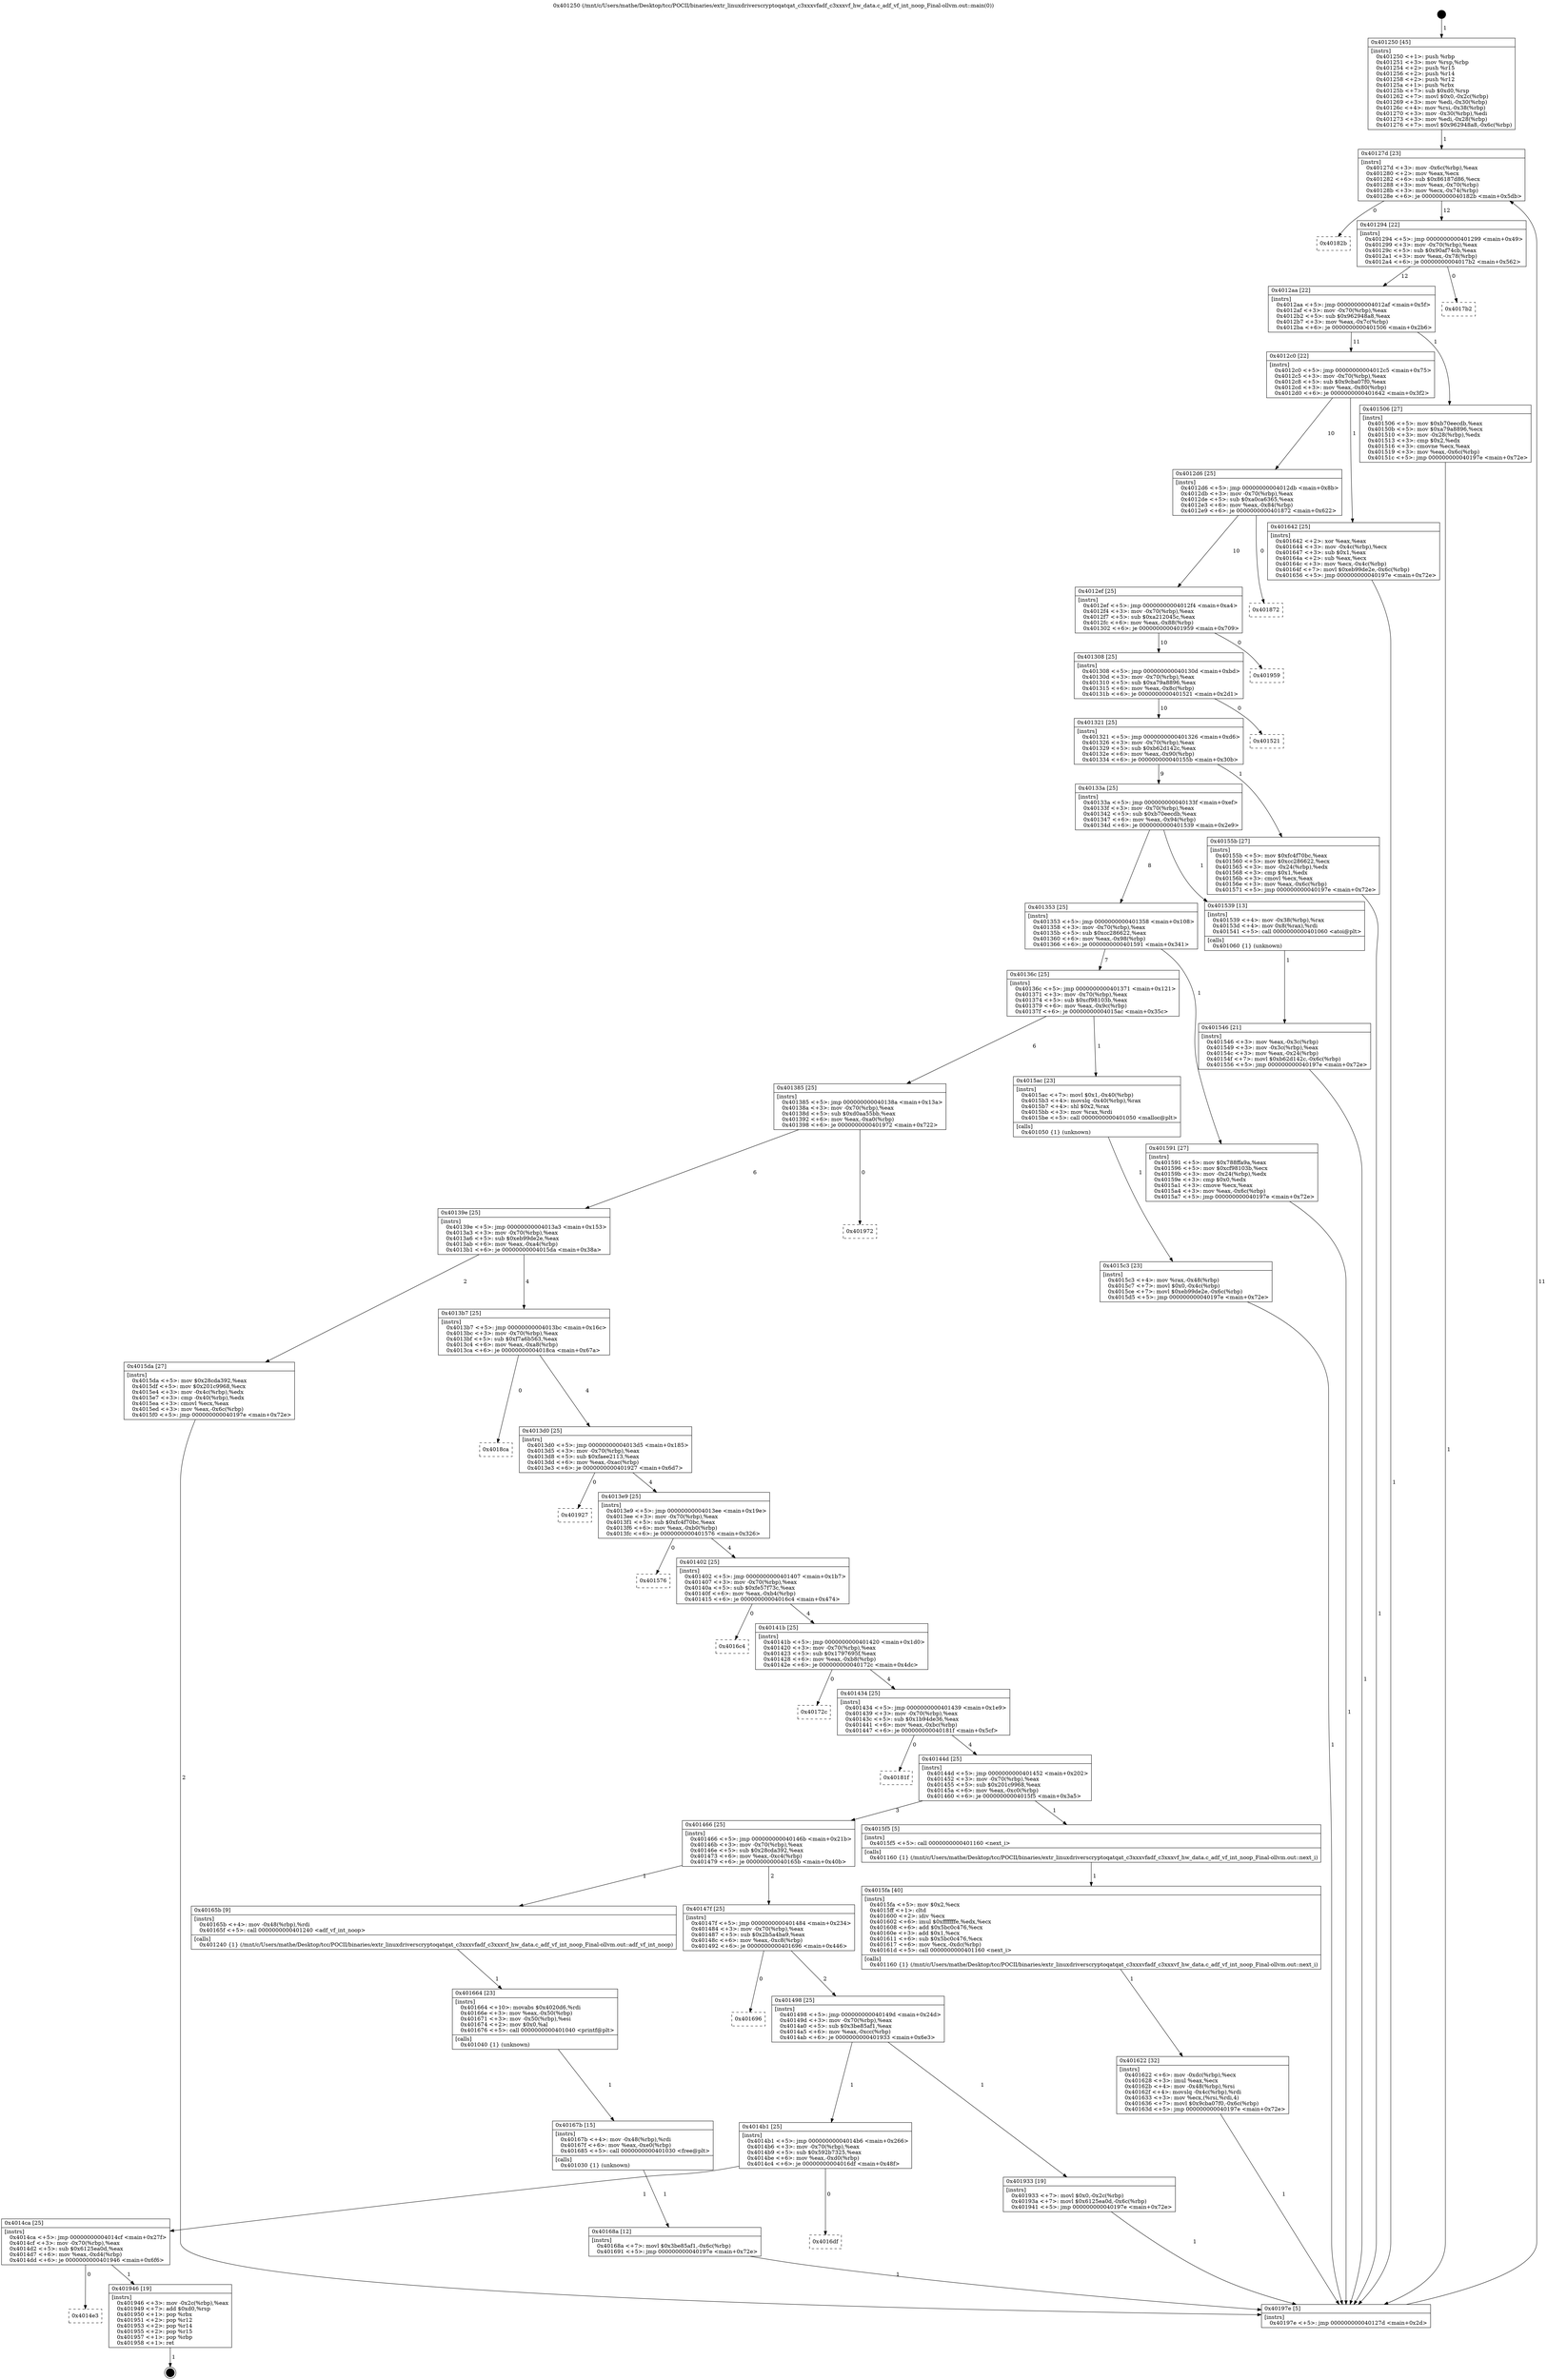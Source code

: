 digraph "0x401250" {
  label = "0x401250 (/mnt/c/Users/mathe/Desktop/tcc/POCII/binaries/extr_linuxdriverscryptoqatqat_c3xxxvfadf_c3xxxvf_hw_data.c_adf_vf_int_noop_Final-ollvm.out::main(0))"
  labelloc = "t"
  node[shape=record]

  Entry [label="",width=0.3,height=0.3,shape=circle,fillcolor=black,style=filled]
  "0x40127d" [label="{
     0x40127d [23]\l
     | [instrs]\l
     &nbsp;&nbsp;0x40127d \<+3\>: mov -0x6c(%rbp),%eax\l
     &nbsp;&nbsp;0x401280 \<+2\>: mov %eax,%ecx\l
     &nbsp;&nbsp;0x401282 \<+6\>: sub $0x86187d86,%ecx\l
     &nbsp;&nbsp;0x401288 \<+3\>: mov %eax,-0x70(%rbp)\l
     &nbsp;&nbsp;0x40128b \<+3\>: mov %ecx,-0x74(%rbp)\l
     &nbsp;&nbsp;0x40128e \<+6\>: je 000000000040182b \<main+0x5db\>\l
  }"]
  "0x40182b" [label="{
     0x40182b\l
  }", style=dashed]
  "0x401294" [label="{
     0x401294 [22]\l
     | [instrs]\l
     &nbsp;&nbsp;0x401294 \<+5\>: jmp 0000000000401299 \<main+0x49\>\l
     &nbsp;&nbsp;0x401299 \<+3\>: mov -0x70(%rbp),%eax\l
     &nbsp;&nbsp;0x40129c \<+5\>: sub $0x90af74cb,%eax\l
     &nbsp;&nbsp;0x4012a1 \<+3\>: mov %eax,-0x78(%rbp)\l
     &nbsp;&nbsp;0x4012a4 \<+6\>: je 00000000004017b2 \<main+0x562\>\l
  }"]
  Exit [label="",width=0.3,height=0.3,shape=circle,fillcolor=black,style=filled,peripheries=2]
  "0x4017b2" [label="{
     0x4017b2\l
  }", style=dashed]
  "0x4012aa" [label="{
     0x4012aa [22]\l
     | [instrs]\l
     &nbsp;&nbsp;0x4012aa \<+5\>: jmp 00000000004012af \<main+0x5f\>\l
     &nbsp;&nbsp;0x4012af \<+3\>: mov -0x70(%rbp),%eax\l
     &nbsp;&nbsp;0x4012b2 \<+5\>: sub $0x962948a8,%eax\l
     &nbsp;&nbsp;0x4012b7 \<+3\>: mov %eax,-0x7c(%rbp)\l
     &nbsp;&nbsp;0x4012ba \<+6\>: je 0000000000401506 \<main+0x2b6\>\l
  }"]
  "0x4014e3" [label="{
     0x4014e3\l
  }", style=dashed]
  "0x401506" [label="{
     0x401506 [27]\l
     | [instrs]\l
     &nbsp;&nbsp;0x401506 \<+5\>: mov $0xb70eecdb,%eax\l
     &nbsp;&nbsp;0x40150b \<+5\>: mov $0xa79a8896,%ecx\l
     &nbsp;&nbsp;0x401510 \<+3\>: mov -0x28(%rbp),%edx\l
     &nbsp;&nbsp;0x401513 \<+3\>: cmp $0x2,%edx\l
     &nbsp;&nbsp;0x401516 \<+3\>: cmovne %ecx,%eax\l
     &nbsp;&nbsp;0x401519 \<+3\>: mov %eax,-0x6c(%rbp)\l
     &nbsp;&nbsp;0x40151c \<+5\>: jmp 000000000040197e \<main+0x72e\>\l
  }"]
  "0x4012c0" [label="{
     0x4012c0 [22]\l
     | [instrs]\l
     &nbsp;&nbsp;0x4012c0 \<+5\>: jmp 00000000004012c5 \<main+0x75\>\l
     &nbsp;&nbsp;0x4012c5 \<+3\>: mov -0x70(%rbp),%eax\l
     &nbsp;&nbsp;0x4012c8 \<+5\>: sub $0x9cba07f0,%eax\l
     &nbsp;&nbsp;0x4012cd \<+3\>: mov %eax,-0x80(%rbp)\l
     &nbsp;&nbsp;0x4012d0 \<+6\>: je 0000000000401642 \<main+0x3f2\>\l
  }"]
  "0x40197e" [label="{
     0x40197e [5]\l
     | [instrs]\l
     &nbsp;&nbsp;0x40197e \<+5\>: jmp 000000000040127d \<main+0x2d\>\l
  }"]
  "0x401250" [label="{
     0x401250 [45]\l
     | [instrs]\l
     &nbsp;&nbsp;0x401250 \<+1\>: push %rbp\l
     &nbsp;&nbsp;0x401251 \<+3\>: mov %rsp,%rbp\l
     &nbsp;&nbsp;0x401254 \<+2\>: push %r15\l
     &nbsp;&nbsp;0x401256 \<+2\>: push %r14\l
     &nbsp;&nbsp;0x401258 \<+2\>: push %r12\l
     &nbsp;&nbsp;0x40125a \<+1\>: push %rbx\l
     &nbsp;&nbsp;0x40125b \<+7\>: sub $0xd0,%rsp\l
     &nbsp;&nbsp;0x401262 \<+7\>: movl $0x0,-0x2c(%rbp)\l
     &nbsp;&nbsp;0x401269 \<+3\>: mov %edi,-0x30(%rbp)\l
     &nbsp;&nbsp;0x40126c \<+4\>: mov %rsi,-0x38(%rbp)\l
     &nbsp;&nbsp;0x401270 \<+3\>: mov -0x30(%rbp),%edi\l
     &nbsp;&nbsp;0x401273 \<+3\>: mov %edi,-0x28(%rbp)\l
     &nbsp;&nbsp;0x401276 \<+7\>: movl $0x962948a8,-0x6c(%rbp)\l
  }"]
  "0x401946" [label="{
     0x401946 [19]\l
     | [instrs]\l
     &nbsp;&nbsp;0x401946 \<+3\>: mov -0x2c(%rbp),%eax\l
     &nbsp;&nbsp;0x401949 \<+7\>: add $0xd0,%rsp\l
     &nbsp;&nbsp;0x401950 \<+1\>: pop %rbx\l
     &nbsp;&nbsp;0x401951 \<+2\>: pop %r12\l
     &nbsp;&nbsp;0x401953 \<+2\>: pop %r14\l
     &nbsp;&nbsp;0x401955 \<+2\>: pop %r15\l
     &nbsp;&nbsp;0x401957 \<+1\>: pop %rbp\l
     &nbsp;&nbsp;0x401958 \<+1\>: ret\l
  }"]
  "0x401642" [label="{
     0x401642 [25]\l
     | [instrs]\l
     &nbsp;&nbsp;0x401642 \<+2\>: xor %eax,%eax\l
     &nbsp;&nbsp;0x401644 \<+3\>: mov -0x4c(%rbp),%ecx\l
     &nbsp;&nbsp;0x401647 \<+3\>: sub $0x1,%eax\l
     &nbsp;&nbsp;0x40164a \<+2\>: sub %eax,%ecx\l
     &nbsp;&nbsp;0x40164c \<+3\>: mov %ecx,-0x4c(%rbp)\l
     &nbsp;&nbsp;0x40164f \<+7\>: movl $0xeb99de2e,-0x6c(%rbp)\l
     &nbsp;&nbsp;0x401656 \<+5\>: jmp 000000000040197e \<main+0x72e\>\l
  }"]
  "0x4012d6" [label="{
     0x4012d6 [25]\l
     | [instrs]\l
     &nbsp;&nbsp;0x4012d6 \<+5\>: jmp 00000000004012db \<main+0x8b\>\l
     &nbsp;&nbsp;0x4012db \<+3\>: mov -0x70(%rbp),%eax\l
     &nbsp;&nbsp;0x4012de \<+5\>: sub $0xa0ca6365,%eax\l
     &nbsp;&nbsp;0x4012e3 \<+6\>: mov %eax,-0x84(%rbp)\l
     &nbsp;&nbsp;0x4012e9 \<+6\>: je 0000000000401872 \<main+0x622\>\l
  }"]
  "0x4014ca" [label="{
     0x4014ca [25]\l
     | [instrs]\l
     &nbsp;&nbsp;0x4014ca \<+5\>: jmp 00000000004014cf \<main+0x27f\>\l
     &nbsp;&nbsp;0x4014cf \<+3\>: mov -0x70(%rbp),%eax\l
     &nbsp;&nbsp;0x4014d2 \<+5\>: sub $0x6125ea0d,%eax\l
     &nbsp;&nbsp;0x4014d7 \<+6\>: mov %eax,-0xd4(%rbp)\l
     &nbsp;&nbsp;0x4014dd \<+6\>: je 0000000000401946 \<main+0x6f6\>\l
  }"]
  "0x401872" [label="{
     0x401872\l
  }", style=dashed]
  "0x4012ef" [label="{
     0x4012ef [25]\l
     | [instrs]\l
     &nbsp;&nbsp;0x4012ef \<+5\>: jmp 00000000004012f4 \<main+0xa4\>\l
     &nbsp;&nbsp;0x4012f4 \<+3\>: mov -0x70(%rbp),%eax\l
     &nbsp;&nbsp;0x4012f7 \<+5\>: sub $0xa212045c,%eax\l
     &nbsp;&nbsp;0x4012fc \<+6\>: mov %eax,-0x88(%rbp)\l
     &nbsp;&nbsp;0x401302 \<+6\>: je 0000000000401959 \<main+0x709\>\l
  }"]
  "0x4016df" [label="{
     0x4016df\l
  }", style=dashed]
  "0x401959" [label="{
     0x401959\l
  }", style=dashed]
  "0x401308" [label="{
     0x401308 [25]\l
     | [instrs]\l
     &nbsp;&nbsp;0x401308 \<+5\>: jmp 000000000040130d \<main+0xbd\>\l
     &nbsp;&nbsp;0x40130d \<+3\>: mov -0x70(%rbp),%eax\l
     &nbsp;&nbsp;0x401310 \<+5\>: sub $0xa79a8896,%eax\l
     &nbsp;&nbsp;0x401315 \<+6\>: mov %eax,-0x8c(%rbp)\l
     &nbsp;&nbsp;0x40131b \<+6\>: je 0000000000401521 \<main+0x2d1\>\l
  }"]
  "0x4014b1" [label="{
     0x4014b1 [25]\l
     | [instrs]\l
     &nbsp;&nbsp;0x4014b1 \<+5\>: jmp 00000000004014b6 \<main+0x266\>\l
     &nbsp;&nbsp;0x4014b6 \<+3\>: mov -0x70(%rbp),%eax\l
     &nbsp;&nbsp;0x4014b9 \<+5\>: sub $0x592b7325,%eax\l
     &nbsp;&nbsp;0x4014be \<+6\>: mov %eax,-0xd0(%rbp)\l
     &nbsp;&nbsp;0x4014c4 \<+6\>: je 00000000004016df \<main+0x48f\>\l
  }"]
  "0x401521" [label="{
     0x401521\l
  }", style=dashed]
  "0x401321" [label="{
     0x401321 [25]\l
     | [instrs]\l
     &nbsp;&nbsp;0x401321 \<+5\>: jmp 0000000000401326 \<main+0xd6\>\l
     &nbsp;&nbsp;0x401326 \<+3\>: mov -0x70(%rbp),%eax\l
     &nbsp;&nbsp;0x401329 \<+5\>: sub $0xb62d142c,%eax\l
     &nbsp;&nbsp;0x40132e \<+6\>: mov %eax,-0x90(%rbp)\l
     &nbsp;&nbsp;0x401334 \<+6\>: je 000000000040155b \<main+0x30b\>\l
  }"]
  "0x401933" [label="{
     0x401933 [19]\l
     | [instrs]\l
     &nbsp;&nbsp;0x401933 \<+7\>: movl $0x0,-0x2c(%rbp)\l
     &nbsp;&nbsp;0x40193a \<+7\>: movl $0x6125ea0d,-0x6c(%rbp)\l
     &nbsp;&nbsp;0x401941 \<+5\>: jmp 000000000040197e \<main+0x72e\>\l
  }"]
  "0x40155b" [label="{
     0x40155b [27]\l
     | [instrs]\l
     &nbsp;&nbsp;0x40155b \<+5\>: mov $0xfc4f70bc,%eax\l
     &nbsp;&nbsp;0x401560 \<+5\>: mov $0xcc286622,%ecx\l
     &nbsp;&nbsp;0x401565 \<+3\>: mov -0x24(%rbp),%edx\l
     &nbsp;&nbsp;0x401568 \<+3\>: cmp $0x1,%edx\l
     &nbsp;&nbsp;0x40156b \<+3\>: cmovl %ecx,%eax\l
     &nbsp;&nbsp;0x40156e \<+3\>: mov %eax,-0x6c(%rbp)\l
     &nbsp;&nbsp;0x401571 \<+5\>: jmp 000000000040197e \<main+0x72e\>\l
  }"]
  "0x40133a" [label="{
     0x40133a [25]\l
     | [instrs]\l
     &nbsp;&nbsp;0x40133a \<+5\>: jmp 000000000040133f \<main+0xef\>\l
     &nbsp;&nbsp;0x40133f \<+3\>: mov -0x70(%rbp),%eax\l
     &nbsp;&nbsp;0x401342 \<+5\>: sub $0xb70eecdb,%eax\l
     &nbsp;&nbsp;0x401347 \<+6\>: mov %eax,-0x94(%rbp)\l
     &nbsp;&nbsp;0x40134d \<+6\>: je 0000000000401539 \<main+0x2e9\>\l
  }"]
  "0x401498" [label="{
     0x401498 [25]\l
     | [instrs]\l
     &nbsp;&nbsp;0x401498 \<+5\>: jmp 000000000040149d \<main+0x24d\>\l
     &nbsp;&nbsp;0x40149d \<+3\>: mov -0x70(%rbp),%eax\l
     &nbsp;&nbsp;0x4014a0 \<+5\>: sub $0x3be85af1,%eax\l
     &nbsp;&nbsp;0x4014a5 \<+6\>: mov %eax,-0xcc(%rbp)\l
     &nbsp;&nbsp;0x4014ab \<+6\>: je 0000000000401933 \<main+0x6e3\>\l
  }"]
  "0x401539" [label="{
     0x401539 [13]\l
     | [instrs]\l
     &nbsp;&nbsp;0x401539 \<+4\>: mov -0x38(%rbp),%rax\l
     &nbsp;&nbsp;0x40153d \<+4\>: mov 0x8(%rax),%rdi\l
     &nbsp;&nbsp;0x401541 \<+5\>: call 0000000000401060 \<atoi@plt\>\l
     | [calls]\l
     &nbsp;&nbsp;0x401060 \{1\} (unknown)\l
  }"]
  "0x401353" [label="{
     0x401353 [25]\l
     | [instrs]\l
     &nbsp;&nbsp;0x401353 \<+5\>: jmp 0000000000401358 \<main+0x108\>\l
     &nbsp;&nbsp;0x401358 \<+3\>: mov -0x70(%rbp),%eax\l
     &nbsp;&nbsp;0x40135b \<+5\>: sub $0xcc286622,%eax\l
     &nbsp;&nbsp;0x401360 \<+6\>: mov %eax,-0x98(%rbp)\l
     &nbsp;&nbsp;0x401366 \<+6\>: je 0000000000401591 \<main+0x341\>\l
  }"]
  "0x401546" [label="{
     0x401546 [21]\l
     | [instrs]\l
     &nbsp;&nbsp;0x401546 \<+3\>: mov %eax,-0x3c(%rbp)\l
     &nbsp;&nbsp;0x401549 \<+3\>: mov -0x3c(%rbp),%eax\l
     &nbsp;&nbsp;0x40154c \<+3\>: mov %eax,-0x24(%rbp)\l
     &nbsp;&nbsp;0x40154f \<+7\>: movl $0xb62d142c,-0x6c(%rbp)\l
     &nbsp;&nbsp;0x401556 \<+5\>: jmp 000000000040197e \<main+0x72e\>\l
  }"]
  "0x401696" [label="{
     0x401696\l
  }", style=dashed]
  "0x401591" [label="{
     0x401591 [27]\l
     | [instrs]\l
     &nbsp;&nbsp;0x401591 \<+5\>: mov $0x788ffa9a,%eax\l
     &nbsp;&nbsp;0x401596 \<+5\>: mov $0xcf98103b,%ecx\l
     &nbsp;&nbsp;0x40159b \<+3\>: mov -0x24(%rbp),%edx\l
     &nbsp;&nbsp;0x40159e \<+3\>: cmp $0x0,%edx\l
     &nbsp;&nbsp;0x4015a1 \<+3\>: cmove %ecx,%eax\l
     &nbsp;&nbsp;0x4015a4 \<+3\>: mov %eax,-0x6c(%rbp)\l
     &nbsp;&nbsp;0x4015a7 \<+5\>: jmp 000000000040197e \<main+0x72e\>\l
  }"]
  "0x40136c" [label="{
     0x40136c [25]\l
     | [instrs]\l
     &nbsp;&nbsp;0x40136c \<+5\>: jmp 0000000000401371 \<main+0x121\>\l
     &nbsp;&nbsp;0x401371 \<+3\>: mov -0x70(%rbp),%eax\l
     &nbsp;&nbsp;0x401374 \<+5\>: sub $0xcf98103b,%eax\l
     &nbsp;&nbsp;0x401379 \<+6\>: mov %eax,-0x9c(%rbp)\l
     &nbsp;&nbsp;0x40137f \<+6\>: je 00000000004015ac \<main+0x35c\>\l
  }"]
  "0x40168a" [label="{
     0x40168a [12]\l
     | [instrs]\l
     &nbsp;&nbsp;0x40168a \<+7\>: movl $0x3be85af1,-0x6c(%rbp)\l
     &nbsp;&nbsp;0x401691 \<+5\>: jmp 000000000040197e \<main+0x72e\>\l
  }"]
  "0x4015ac" [label="{
     0x4015ac [23]\l
     | [instrs]\l
     &nbsp;&nbsp;0x4015ac \<+7\>: movl $0x1,-0x40(%rbp)\l
     &nbsp;&nbsp;0x4015b3 \<+4\>: movslq -0x40(%rbp),%rax\l
     &nbsp;&nbsp;0x4015b7 \<+4\>: shl $0x2,%rax\l
     &nbsp;&nbsp;0x4015bb \<+3\>: mov %rax,%rdi\l
     &nbsp;&nbsp;0x4015be \<+5\>: call 0000000000401050 \<malloc@plt\>\l
     | [calls]\l
     &nbsp;&nbsp;0x401050 \{1\} (unknown)\l
  }"]
  "0x401385" [label="{
     0x401385 [25]\l
     | [instrs]\l
     &nbsp;&nbsp;0x401385 \<+5\>: jmp 000000000040138a \<main+0x13a\>\l
     &nbsp;&nbsp;0x40138a \<+3\>: mov -0x70(%rbp),%eax\l
     &nbsp;&nbsp;0x40138d \<+5\>: sub $0xd0aa55bb,%eax\l
     &nbsp;&nbsp;0x401392 \<+6\>: mov %eax,-0xa0(%rbp)\l
     &nbsp;&nbsp;0x401398 \<+6\>: je 0000000000401972 \<main+0x722\>\l
  }"]
  "0x4015c3" [label="{
     0x4015c3 [23]\l
     | [instrs]\l
     &nbsp;&nbsp;0x4015c3 \<+4\>: mov %rax,-0x48(%rbp)\l
     &nbsp;&nbsp;0x4015c7 \<+7\>: movl $0x0,-0x4c(%rbp)\l
     &nbsp;&nbsp;0x4015ce \<+7\>: movl $0xeb99de2e,-0x6c(%rbp)\l
     &nbsp;&nbsp;0x4015d5 \<+5\>: jmp 000000000040197e \<main+0x72e\>\l
  }"]
  "0x40167b" [label="{
     0x40167b [15]\l
     | [instrs]\l
     &nbsp;&nbsp;0x40167b \<+4\>: mov -0x48(%rbp),%rdi\l
     &nbsp;&nbsp;0x40167f \<+6\>: mov %eax,-0xe0(%rbp)\l
     &nbsp;&nbsp;0x401685 \<+5\>: call 0000000000401030 \<free@plt\>\l
     | [calls]\l
     &nbsp;&nbsp;0x401030 \{1\} (unknown)\l
  }"]
  "0x401972" [label="{
     0x401972\l
  }", style=dashed]
  "0x40139e" [label="{
     0x40139e [25]\l
     | [instrs]\l
     &nbsp;&nbsp;0x40139e \<+5\>: jmp 00000000004013a3 \<main+0x153\>\l
     &nbsp;&nbsp;0x4013a3 \<+3\>: mov -0x70(%rbp),%eax\l
     &nbsp;&nbsp;0x4013a6 \<+5\>: sub $0xeb99de2e,%eax\l
     &nbsp;&nbsp;0x4013ab \<+6\>: mov %eax,-0xa4(%rbp)\l
     &nbsp;&nbsp;0x4013b1 \<+6\>: je 00000000004015da \<main+0x38a\>\l
  }"]
  "0x401664" [label="{
     0x401664 [23]\l
     | [instrs]\l
     &nbsp;&nbsp;0x401664 \<+10\>: movabs $0x4020d6,%rdi\l
     &nbsp;&nbsp;0x40166e \<+3\>: mov %eax,-0x50(%rbp)\l
     &nbsp;&nbsp;0x401671 \<+3\>: mov -0x50(%rbp),%esi\l
     &nbsp;&nbsp;0x401674 \<+2\>: mov $0x0,%al\l
     &nbsp;&nbsp;0x401676 \<+5\>: call 0000000000401040 \<printf@plt\>\l
     | [calls]\l
     &nbsp;&nbsp;0x401040 \{1\} (unknown)\l
  }"]
  "0x4015da" [label="{
     0x4015da [27]\l
     | [instrs]\l
     &nbsp;&nbsp;0x4015da \<+5\>: mov $0x28cda392,%eax\l
     &nbsp;&nbsp;0x4015df \<+5\>: mov $0x201c9968,%ecx\l
     &nbsp;&nbsp;0x4015e4 \<+3\>: mov -0x4c(%rbp),%edx\l
     &nbsp;&nbsp;0x4015e7 \<+3\>: cmp -0x40(%rbp),%edx\l
     &nbsp;&nbsp;0x4015ea \<+3\>: cmovl %ecx,%eax\l
     &nbsp;&nbsp;0x4015ed \<+3\>: mov %eax,-0x6c(%rbp)\l
     &nbsp;&nbsp;0x4015f0 \<+5\>: jmp 000000000040197e \<main+0x72e\>\l
  }"]
  "0x4013b7" [label="{
     0x4013b7 [25]\l
     | [instrs]\l
     &nbsp;&nbsp;0x4013b7 \<+5\>: jmp 00000000004013bc \<main+0x16c\>\l
     &nbsp;&nbsp;0x4013bc \<+3\>: mov -0x70(%rbp),%eax\l
     &nbsp;&nbsp;0x4013bf \<+5\>: sub $0xf7a6b563,%eax\l
     &nbsp;&nbsp;0x4013c4 \<+6\>: mov %eax,-0xa8(%rbp)\l
     &nbsp;&nbsp;0x4013ca \<+6\>: je 00000000004018ca \<main+0x67a\>\l
  }"]
  "0x40147f" [label="{
     0x40147f [25]\l
     | [instrs]\l
     &nbsp;&nbsp;0x40147f \<+5\>: jmp 0000000000401484 \<main+0x234\>\l
     &nbsp;&nbsp;0x401484 \<+3\>: mov -0x70(%rbp),%eax\l
     &nbsp;&nbsp;0x401487 \<+5\>: sub $0x2b5a4ba9,%eax\l
     &nbsp;&nbsp;0x40148c \<+6\>: mov %eax,-0xc8(%rbp)\l
     &nbsp;&nbsp;0x401492 \<+6\>: je 0000000000401696 \<main+0x446\>\l
  }"]
  "0x4018ca" [label="{
     0x4018ca\l
  }", style=dashed]
  "0x4013d0" [label="{
     0x4013d0 [25]\l
     | [instrs]\l
     &nbsp;&nbsp;0x4013d0 \<+5\>: jmp 00000000004013d5 \<main+0x185\>\l
     &nbsp;&nbsp;0x4013d5 \<+3\>: mov -0x70(%rbp),%eax\l
     &nbsp;&nbsp;0x4013d8 \<+5\>: sub $0xfaee2113,%eax\l
     &nbsp;&nbsp;0x4013dd \<+6\>: mov %eax,-0xac(%rbp)\l
     &nbsp;&nbsp;0x4013e3 \<+6\>: je 0000000000401927 \<main+0x6d7\>\l
  }"]
  "0x40165b" [label="{
     0x40165b [9]\l
     | [instrs]\l
     &nbsp;&nbsp;0x40165b \<+4\>: mov -0x48(%rbp),%rdi\l
     &nbsp;&nbsp;0x40165f \<+5\>: call 0000000000401240 \<adf_vf_int_noop\>\l
     | [calls]\l
     &nbsp;&nbsp;0x401240 \{1\} (/mnt/c/Users/mathe/Desktop/tcc/POCII/binaries/extr_linuxdriverscryptoqatqat_c3xxxvfadf_c3xxxvf_hw_data.c_adf_vf_int_noop_Final-ollvm.out::adf_vf_int_noop)\l
  }"]
  "0x401927" [label="{
     0x401927\l
  }", style=dashed]
  "0x4013e9" [label="{
     0x4013e9 [25]\l
     | [instrs]\l
     &nbsp;&nbsp;0x4013e9 \<+5\>: jmp 00000000004013ee \<main+0x19e\>\l
     &nbsp;&nbsp;0x4013ee \<+3\>: mov -0x70(%rbp),%eax\l
     &nbsp;&nbsp;0x4013f1 \<+5\>: sub $0xfc4f70bc,%eax\l
     &nbsp;&nbsp;0x4013f6 \<+6\>: mov %eax,-0xb0(%rbp)\l
     &nbsp;&nbsp;0x4013fc \<+6\>: je 0000000000401576 \<main+0x326\>\l
  }"]
  "0x401622" [label="{
     0x401622 [32]\l
     | [instrs]\l
     &nbsp;&nbsp;0x401622 \<+6\>: mov -0xdc(%rbp),%ecx\l
     &nbsp;&nbsp;0x401628 \<+3\>: imul %eax,%ecx\l
     &nbsp;&nbsp;0x40162b \<+4\>: mov -0x48(%rbp),%rsi\l
     &nbsp;&nbsp;0x40162f \<+4\>: movslq -0x4c(%rbp),%rdi\l
     &nbsp;&nbsp;0x401633 \<+3\>: mov %ecx,(%rsi,%rdi,4)\l
     &nbsp;&nbsp;0x401636 \<+7\>: movl $0x9cba07f0,-0x6c(%rbp)\l
     &nbsp;&nbsp;0x40163d \<+5\>: jmp 000000000040197e \<main+0x72e\>\l
  }"]
  "0x401576" [label="{
     0x401576\l
  }", style=dashed]
  "0x401402" [label="{
     0x401402 [25]\l
     | [instrs]\l
     &nbsp;&nbsp;0x401402 \<+5\>: jmp 0000000000401407 \<main+0x1b7\>\l
     &nbsp;&nbsp;0x401407 \<+3\>: mov -0x70(%rbp),%eax\l
     &nbsp;&nbsp;0x40140a \<+5\>: sub $0xfe57f73c,%eax\l
     &nbsp;&nbsp;0x40140f \<+6\>: mov %eax,-0xb4(%rbp)\l
     &nbsp;&nbsp;0x401415 \<+6\>: je 00000000004016c4 \<main+0x474\>\l
  }"]
  "0x4015fa" [label="{
     0x4015fa [40]\l
     | [instrs]\l
     &nbsp;&nbsp;0x4015fa \<+5\>: mov $0x2,%ecx\l
     &nbsp;&nbsp;0x4015ff \<+1\>: cltd\l
     &nbsp;&nbsp;0x401600 \<+2\>: idiv %ecx\l
     &nbsp;&nbsp;0x401602 \<+6\>: imul $0xfffffffe,%edx,%ecx\l
     &nbsp;&nbsp;0x401608 \<+6\>: add $0x5bc0c476,%ecx\l
     &nbsp;&nbsp;0x40160e \<+3\>: add $0x1,%ecx\l
     &nbsp;&nbsp;0x401611 \<+6\>: sub $0x5bc0c476,%ecx\l
     &nbsp;&nbsp;0x401617 \<+6\>: mov %ecx,-0xdc(%rbp)\l
     &nbsp;&nbsp;0x40161d \<+5\>: call 0000000000401160 \<next_i\>\l
     | [calls]\l
     &nbsp;&nbsp;0x401160 \{1\} (/mnt/c/Users/mathe/Desktop/tcc/POCII/binaries/extr_linuxdriverscryptoqatqat_c3xxxvfadf_c3xxxvf_hw_data.c_adf_vf_int_noop_Final-ollvm.out::next_i)\l
  }"]
  "0x4016c4" [label="{
     0x4016c4\l
  }", style=dashed]
  "0x40141b" [label="{
     0x40141b [25]\l
     | [instrs]\l
     &nbsp;&nbsp;0x40141b \<+5\>: jmp 0000000000401420 \<main+0x1d0\>\l
     &nbsp;&nbsp;0x401420 \<+3\>: mov -0x70(%rbp),%eax\l
     &nbsp;&nbsp;0x401423 \<+5\>: sub $0x1797695f,%eax\l
     &nbsp;&nbsp;0x401428 \<+6\>: mov %eax,-0xb8(%rbp)\l
     &nbsp;&nbsp;0x40142e \<+6\>: je 000000000040172c \<main+0x4dc\>\l
  }"]
  "0x401466" [label="{
     0x401466 [25]\l
     | [instrs]\l
     &nbsp;&nbsp;0x401466 \<+5\>: jmp 000000000040146b \<main+0x21b\>\l
     &nbsp;&nbsp;0x40146b \<+3\>: mov -0x70(%rbp),%eax\l
     &nbsp;&nbsp;0x40146e \<+5\>: sub $0x28cda392,%eax\l
     &nbsp;&nbsp;0x401473 \<+6\>: mov %eax,-0xc4(%rbp)\l
     &nbsp;&nbsp;0x401479 \<+6\>: je 000000000040165b \<main+0x40b\>\l
  }"]
  "0x40172c" [label="{
     0x40172c\l
  }", style=dashed]
  "0x401434" [label="{
     0x401434 [25]\l
     | [instrs]\l
     &nbsp;&nbsp;0x401434 \<+5\>: jmp 0000000000401439 \<main+0x1e9\>\l
     &nbsp;&nbsp;0x401439 \<+3\>: mov -0x70(%rbp),%eax\l
     &nbsp;&nbsp;0x40143c \<+5\>: sub $0x1b94de36,%eax\l
     &nbsp;&nbsp;0x401441 \<+6\>: mov %eax,-0xbc(%rbp)\l
     &nbsp;&nbsp;0x401447 \<+6\>: je 000000000040181f \<main+0x5cf\>\l
  }"]
  "0x4015f5" [label="{
     0x4015f5 [5]\l
     | [instrs]\l
     &nbsp;&nbsp;0x4015f5 \<+5\>: call 0000000000401160 \<next_i\>\l
     | [calls]\l
     &nbsp;&nbsp;0x401160 \{1\} (/mnt/c/Users/mathe/Desktop/tcc/POCII/binaries/extr_linuxdriverscryptoqatqat_c3xxxvfadf_c3xxxvf_hw_data.c_adf_vf_int_noop_Final-ollvm.out::next_i)\l
  }"]
  "0x40181f" [label="{
     0x40181f\l
  }", style=dashed]
  "0x40144d" [label="{
     0x40144d [25]\l
     | [instrs]\l
     &nbsp;&nbsp;0x40144d \<+5\>: jmp 0000000000401452 \<main+0x202\>\l
     &nbsp;&nbsp;0x401452 \<+3\>: mov -0x70(%rbp),%eax\l
     &nbsp;&nbsp;0x401455 \<+5\>: sub $0x201c9968,%eax\l
     &nbsp;&nbsp;0x40145a \<+6\>: mov %eax,-0xc0(%rbp)\l
     &nbsp;&nbsp;0x401460 \<+6\>: je 00000000004015f5 \<main+0x3a5\>\l
  }"]
  Entry -> "0x401250" [label=" 1"]
  "0x40127d" -> "0x40182b" [label=" 0"]
  "0x40127d" -> "0x401294" [label=" 12"]
  "0x401946" -> Exit [label=" 1"]
  "0x401294" -> "0x4017b2" [label=" 0"]
  "0x401294" -> "0x4012aa" [label=" 12"]
  "0x4014ca" -> "0x4014e3" [label=" 0"]
  "0x4012aa" -> "0x401506" [label=" 1"]
  "0x4012aa" -> "0x4012c0" [label=" 11"]
  "0x401506" -> "0x40197e" [label=" 1"]
  "0x401250" -> "0x40127d" [label=" 1"]
  "0x40197e" -> "0x40127d" [label=" 11"]
  "0x4014ca" -> "0x401946" [label=" 1"]
  "0x4012c0" -> "0x401642" [label=" 1"]
  "0x4012c0" -> "0x4012d6" [label=" 10"]
  "0x4014b1" -> "0x4014ca" [label=" 1"]
  "0x4012d6" -> "0x401872" [label=" 0"]
  "0x4012d6" -> "0x4012ef" [label=" 10"]
  "0x4014b1" -> "0x4016df" [label=" 0"]
  "0x4012ef" -> "0x401959" [label=" 0"]
  "0x4012ef" -> "0x401308" [label=" 10"]
  "0x401933" -> "0x40197e" [label=" 1"]
  "0x401308" -> "0x401521" [label=" 0"]
  "0x401308" -> "0x401321" [label=" 10"]
  "0x401498" -> "0x4014b1" [label=" 1"]
  "0x401321" -> "0x40155b" [label=" 1"]
  "0x401321" -> "0x40133a" [label=" 9"]
  "0x401498" -> "0x401933" [label=" 1"]
  "0x40133a" -> "0x401539" [label=" 1"]
  "0x40133a" -> "0x401353" [label=" 8"]
  "0x401539" -> "0x401546" [label=" 1"]
  "0x401546" -> "0x40197e" [label=" 1"]
  "0x40155b" -> "0x40197e" [label=" 1"]
  "0x40147f" -> "0x401498" [label=" 2"]
  "0x401353" -> "0x401591" [label=" 1"]
  "0x401353" -> "0x40136c" [label=" 7"]
  "0x401591" -> "0x40197e" [label=" 1"]
  "0x40147f" -> "0x401696" [label=" 0"]
  "0x40136c" -> "0x4015ac" [label=" 1"]
  "0x40136c" -> "0x401385" [label=" 6"]
  "0x4015ac" -> "0x4015c3" [label=" 1"]
  "0x4015c3" -> "0x40197e" [label=" 1"]
  "0x40168a" -> "0x40197e" [label=" 1"]
  "0x401385" -> "0x401972" [label=" 0"]
  "0x401385" -> "0x40139e" [label=" 6"]
  "0x40167b" -> "0x40168a" [label=" 1"]
  "0x40139e" -> "0x4015da" [label=" 2"]
  "0x40139e" -> "0x4013b7" [label=" 4"]
  "0x4015da" -> "0x40197e" [label=" 2"]
  "0x401664" -> "0x40167b" [label=" 1"]
  "0x4013b7" -> "0x4018ca" [label=" 0"]
  "0x4013b7" -> "0x4013d0" [label=" 4"]
  "0x40165b" -> "0x401664" [label=" 1"]
  "0x4013d0" -> "0x401927" [label=" 0"]
  "0x4013d0" -> "0x4013e9" [label=" 4"]
  "0x401466" -> "0x40147f" [label=" 2"]
  "0x4013e9" -> "0x401576" [label=" 0"]
  "0x4013e9" -> "0x401402" [label=" 4"]
  "0x401466" -> "0x40165b" [label=" 1"]
  "0x401402" -> "0x4016c4" [label=" 0"]
  "0x401402" -> "0x40141b" [label=" 4"]
  "0x401642" -> "0x40197e" [label=" 1"]
  "0x40141b" -> "0x40172c" [label=" 0"]
  "0x40141b" -> "0x401434" [label=" 4"]
  "0x401622" -> "0x40197e" [label=" 1"]
  "0x401434" -> "0x40181f" [label=" 0"]
  "0x401434" -> "0x40144d" [label=" 4"]
  "0x4015fa" -> "0x401622" [label=" 1"]
  "0x40144d" -> "0x4015f5" [label=" 1"]
  "0x40144d" -> "0x401466" [label=" 3"]
  "0x4015f5" -> "0x4015fa" [label=" 1"]
}
